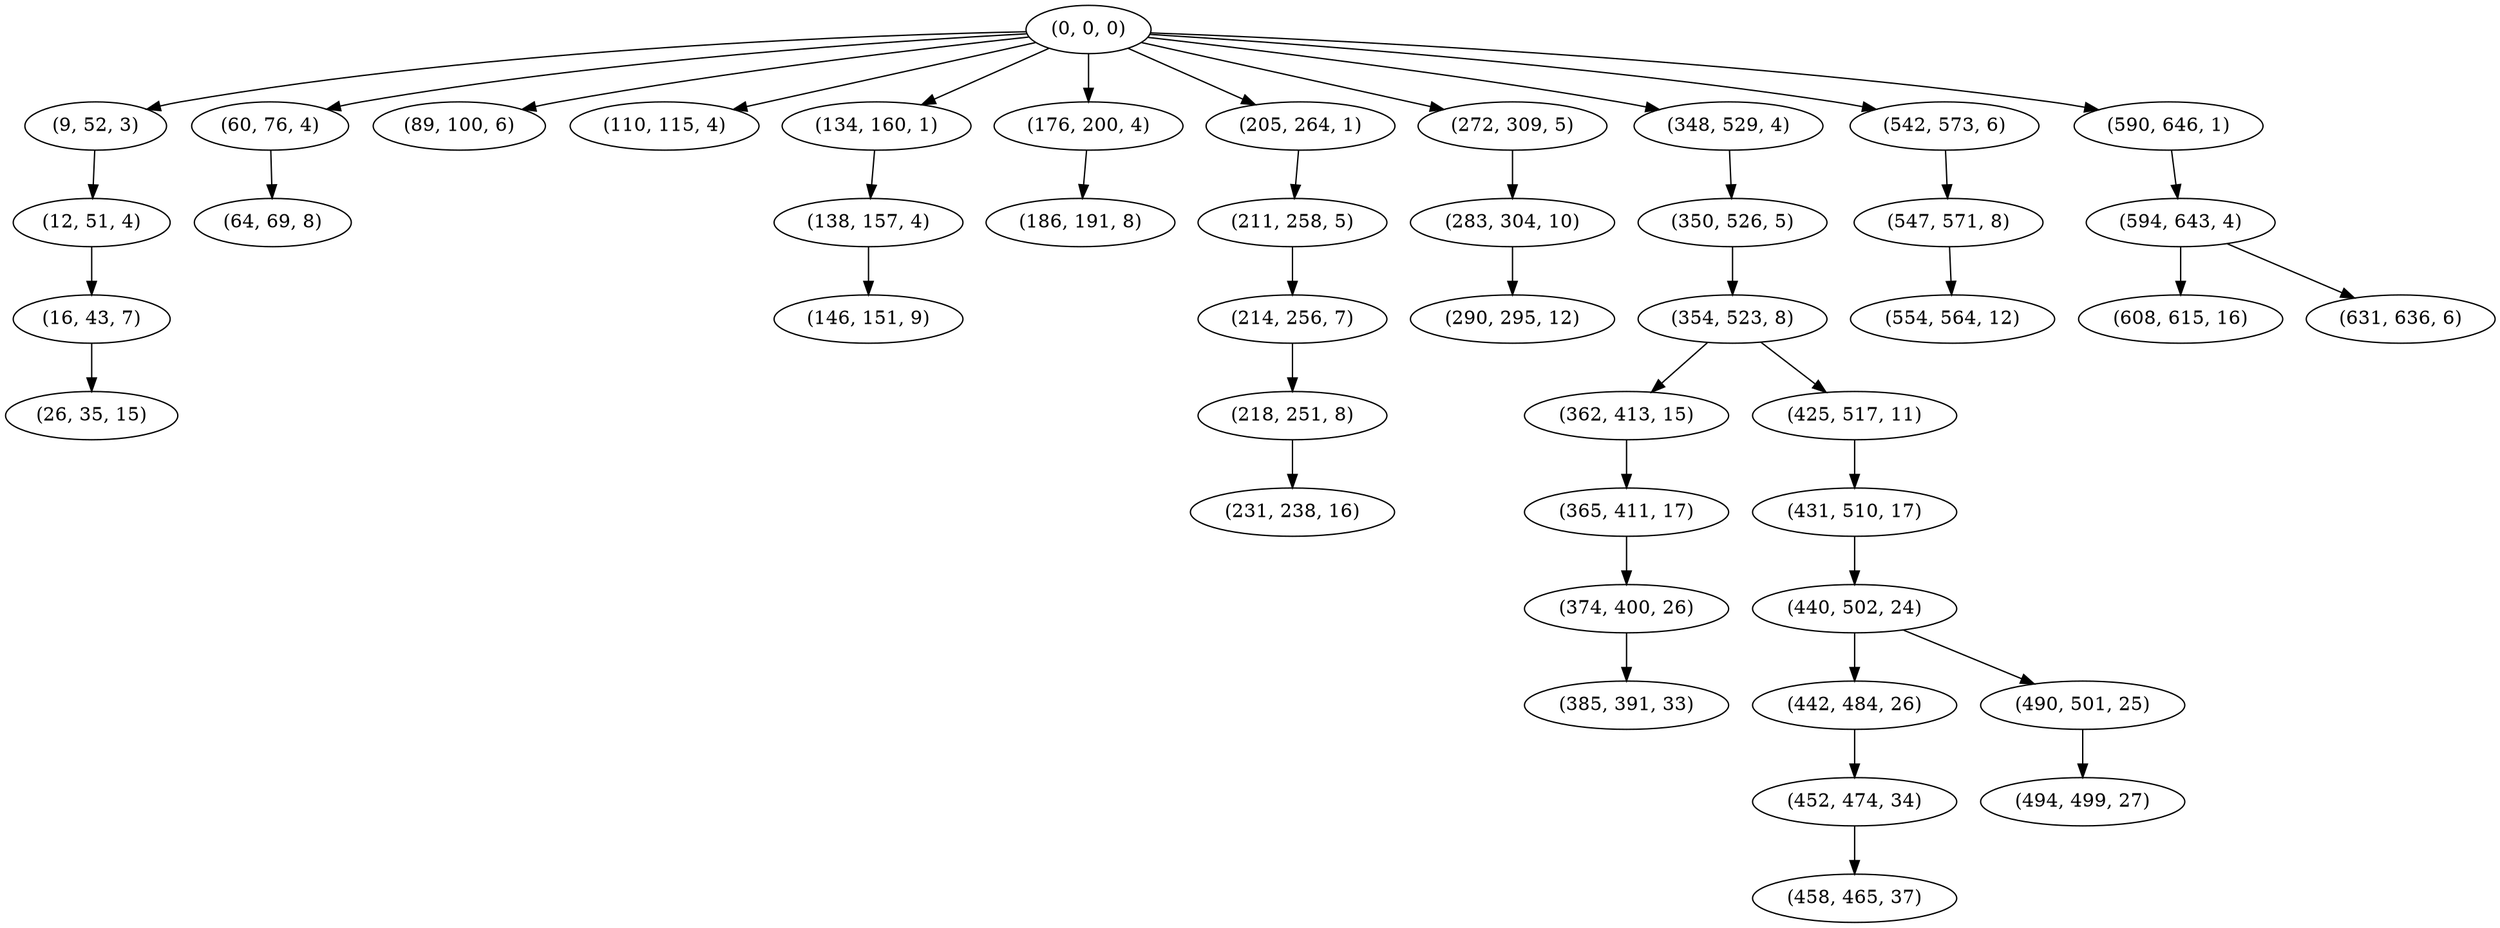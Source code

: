 digraph tree {
    "(0, 0, 0)";
    "(9, 52, 3)";
    "(12, 51, 4)";
    "(16, 43, 7)";
    "(26, 35, 15)";
    "(60, 76, 4)";
    "(64, 69, 8)";
    "(89, 100, 6)";
    "(110, 115, 4)";
    "(134, 160, 1)";
    "(138, 157, 4)";
    "(146, 151, 9)";
    "(176, 200, 4)";
    "(186, 191, 8)";
    "(205, 264, 1)";
    "(211, 258, 5)";
    "(214, 256, 7)";
    "(218, 251, 8)";
    "(231, 238, 16)";
    "(272, 309, 5)";
    "(283, 304, 10)";
    "(290, 295, 12)";
    "(348, 529, 4)";
    "(350, 526, 5)";
    "(354, 523, 8)";
    "(362, 413, 15)";
    "(365, 411, 17)";
    "(374, 400, 26)";
    "(385, 391, 33)";
    "(425, 517, 11)";
    "(431, 510, 17)";
    "(440, 502, 24)";
    "(442, 484, 26)";
    "(452, 474, 34)";
    "(458, 465, 37)";
    "(490, 501, 25)";
    "(494, 499, 27)";
    "(542, 573, 6)";
    "(547, 571, 8)";
    "(554, 564, 12)";
    "(590, 646, 1)";
    "(594, 643, 4)";
    "(608, 615, 16)";
    "(631, 636, 6)";
    "(0, 0, 0)" -> "(9, 52, 3)";
    "(0, 0, 0)" -> "(60, 76, 4)";
    "(0, 0, 0)" -> "(89, 100, 6)";
    "(0, 0, 0)" -> "(110, 115, 4)";
    "(0, 0, 0)" -> "(134, 160, 1)";
    "(0, 0, 0)" -> "(176, 200, 4)";
    "(0, 0, 0)" -> "(205, 264, 1)";
    "(0, 0, 0)" -> "(272, 309, 5)";
    "(0, 0, 0)" -> "(348, 529, 4)";
    "(0, 0, 0)" -> "(542, 573, 6)";
    "(0, 0, 0)" -> "(590, 646, 1)";
    "(9, 52, 3)" -> "(12, 51, 4)";
    "(12, 51, 4)" -> "(16, 43, 7)";
    "(16, 43, 7)" -> "(26, 35, 15)";
    "(60, 76, 4)" -> "(64, 69, 8)";
    "(134, 160, 1)" -> "(138, 157, 4)";
    "(138, 157, 4)" -> "(146, 151, 9)";
    "(176, 200, 4)" -> "(186, 191, 8)";
    "(205, 264, 1)" -> "(211, 258, 5)";
    "(211, 258, 5)" -> "(214, 256, 7)";
    "(214, 256, 7)" -> "(218, 251, 8)";
    "(218, 251, 8)" -> "(231, 238, 16)";
    "(272, 309, 5)" -> "(283, 304, 10)";
    "(283, 304, 10)" -> "(290, 295, 12)";
    "(348, 529, 4)" -> "(350, 526, 5)";
    "(350, 526, 5)" -> "(354, 523, 8)";
    "(354, 523, 8)" -> "(362, 413, 15)";
    "(354, 523, 8)" -> "(425, 517, 11)";
    "(362, 413, 15)" -> "(365, 411, 17)";
    "(365, 411, 17)" -> "(374, 400, 26)";
    "(374, 400, 26)" -> "(385, 391, 33)";
    "(425, 517, 11)" -> "(431, 510, 17)";
    "(431, 510, 17)" -> "(440, 502, 24)";
    "(440, 502, 24)" -> "(442, 484, 26)";
    "(440, 502, 24)" -> "(490, 501, 25)";
    "(442, 484, 26)" -> "(452, 474, 34)";
    "(452, 474, 34)" -> "(458, 465, 37)";
    "(490, 501, 25)" -> "(494, 499, 27)";
    "(542, 573, 6)" -> "(547, 571, 8)";
    "(547, 571, 8)" -> "(554, 564, 12)";
    "(590, 646, 1)" -> "(594, 643, 4)";
    "(594, 643, 4)" -> "(608, 615, 16)";
    "(594, 643, 4)" -> "(631, 636, 6)";
}
